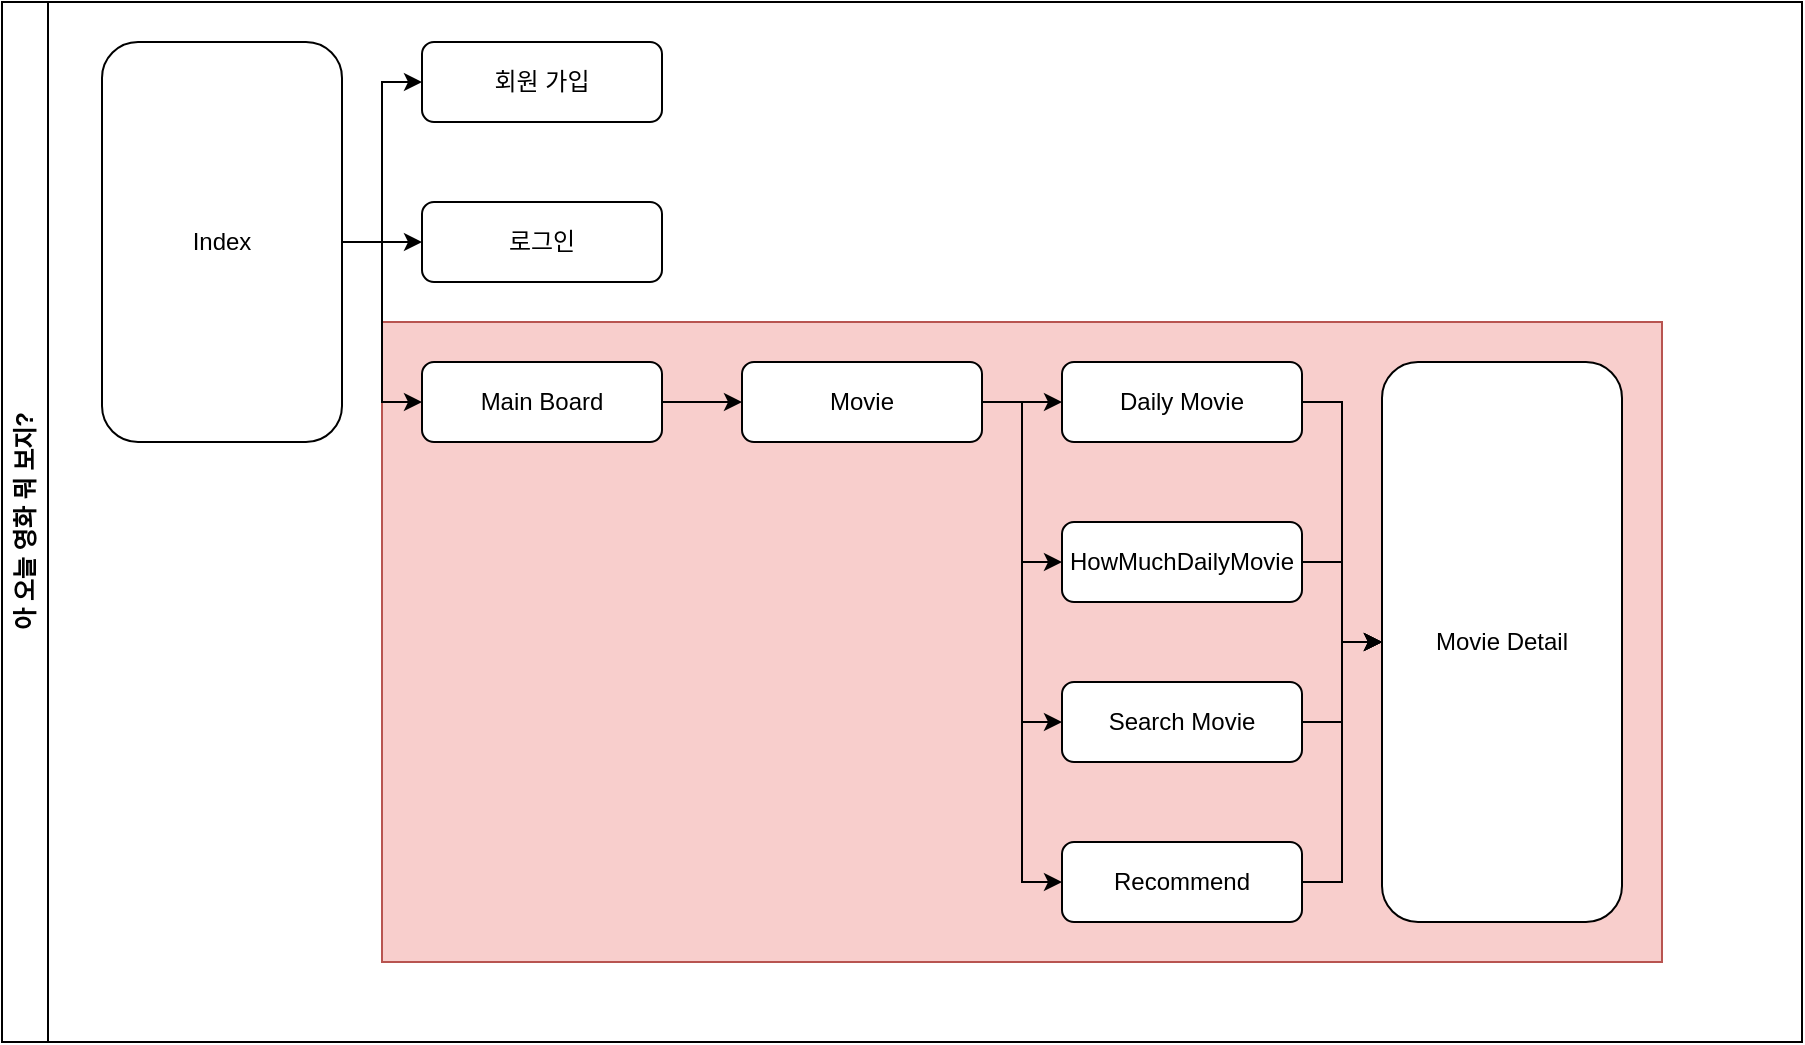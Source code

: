 <mxfile version="21.5.0" type="device">
  <diagram id="C5RBs43oDa-KdzZeNtuy" name="Page-1">
    <mxGraphModel dx="1845" dy="758" grid="1" gridSize="10" guides="1" tooltips="1" connect="1" arrows="1" fold="1" page="1" pageScale="1" pageWidth="827" pageHeight="1169" math="0" shadow="0">
      <root>
        <mxCell id="WIyWlLk6GJQsqaUBKTNV-0" />
        <mxCell id="WIyWlLk6GJQsqaUBKTNV-1" parent="WIyWlLk6GJQsqaUBKTNV-0" />
        <mxCell id="hwws32fir45dFJUQl7Kh-0" value="아 오늘 영화 뭐 보지?" style="swimlane;horizontal=0;whiteSpace=wrap;html=1;glass=0;swimlaneLine=1;rounded=0;shadow=0;" parent="WIyWlLk6GJQsqaUBKTNV-1" vertex="1">
          <mxGeometry x="-10" y="20" width="900" height="520" as="geometry">
            <mxRectangle x="-10" y="20" width="40" height="150" as="alternateBounds" />
          </mxGeometry>
        </mxCell>
        <mxCell id="hwws32fir45dFJUQl7Kh-8" value="" style="rounded=0;whiteSpace=wrap;html=1;fillColor=#f8cecc;strokeColor=#b85450;" parent="hwws32fir45dFJUQl7Kh-0" vertex="1">
          <mxGeometry x="190" y="160" width="640" height="320" as="geometry" />
        </mxCell>
        <mxCell id="hwws32fir45dFJUQl7Kh-12" style="edgeStyle=orthogonalEdgeStyle;rounded=0;orthogonalLoop=1;jettySize=auto;html=1;exitX=1;exitY=0.5;exitDx=0;exitDy=0;entryX=0;entryY=0.5;entryDx=0;entryDy=0;" parent="hwws32fir45dFJUQl7Kh-0" source="hwws32fir45dFJUQl7Kh-2" target="hwws32fir45dFJUQl7Kh-3" edge="1">
          <mxGeometry relative="1" as="geometry" />
        </mxCell>
        <mxCell id="hwws32fir45dFJUQl7Kh-13" style="edgeStyle=orthogonalEdgeStyle;rounded=0;orthogonalLoop=1;jettySize=auto;html=1;exitX=1;exitY=0.5;exitDx=0;exitDy=0;entryX=0;entryY=0.5;entryDx=0;entryDy=0;" parent="hwws32fir45dFJUQl7Kh-0" source="hwws32fir45dFJUQl7Kh-2" target="hwws32fir45dFJUQl7Kh-4" edge="1">
          <mxGeometry relative="1" as="geometry" />
        </mxCell>
        <mxCell id="hwws32fir45dFJUQl7Kh-14" style="edgeStyle=orthogonalEdgeStyle;rounded=0;orthogonalLoop=1;jettySize=auto;html=1;exitX=1;exitY=0.5;exitDx=0;exitDy=0;entryX=0;entryY=0.5;entryDx=0;entryDy=0;" parent="hwws32fir45dFJUQl7Kh-0" source="hwws32fir45dFJUQl7Kh-2" target="hwws32fir45dFJUQl7Kh-5" edge="1">
          <mxGeometry relative="1" as="geometry" />
        </mxCell>
        <mxCell id="hwws32fir45dFJUQl7Kh-2" value="Index" style="rounded=1;whiteSpace=wrap;html=1;" parent="hwws32fir45dFJUQl7Kh-0" vertex="1">
          <mxGeometry x="50" y="20" width="120" height="200" as="geometry" />
        </mxCell>
        <mxCell id="hwws32fir45dFJUQl7Kh-3" value="회원 가입" style="rounded=1;whiteSpace=wrap;html=1;" parent="hwws32fir45dFJUQl7Kh-0" vertex="1">
          <mxGeometry x="210" y="20" width="120" height="40" as="geometry" />
        </mxCell>
        <mxCell id="hwws32fir45dFJUQl7Kh-4" value="로그인" style="rounded=1;whiteSpace=wrap;html=1;" parent="hwws32fir45dFJUQl7Kh-0" vertex="1">
          <mxGeometry x="210" y="100" width="120" height="40" as="geometry" />
        </mxCell>
        <mxCell id="hwws32fir45dFJUQl7Kh-15" style="edgeStyle=orthogonalEdgeStyle;rounded=0;orthogonalLoop=1;jettySize=auto;html=1;exitX=1;exitY=0.5;exitDx=0;exitDy=0;entryX=0;entryY=0.5;entryDx=0;entryDy=0;" parent="hwws32fir45dFJUQl7Kh-0" source="hwws32fir45dFJUQl7Kh-5" target="hwws32fir45dFJUQl7Kh-6" edge="1">
          <mxGeometry relative="1" as="geometry" />
        </mxCell>
        <mxCell id="hwws32fir45dFJUQl7Kh-5" value="Main Board" style="rounded=1;whiteSpace=wrap;html=1;" parent="hwws32fir45dFJUQl7Kh-0" vertex="1">
          <mxGeometry x="210" y="180" width="120" height="40" as="geometry" />
        </mxCell>
        <mxCell id="hwws32fir45dFJUQl7Kh-16" style="edgeStyle=orthogonalEdgeStyle;rounded=0;orthogonalLoop=1;jettySize=auto;html=1;exitX=1;exitY=0.5;exitDx=0;exitDy=0;entryX=0;entryY=0.5;entryDx=0;entryDy=0;" parent="hwws32fir45dFJUQl7Kh-0" source="hwws32fir45dFJUQl7Kh-6" target="hwws32fir45dFJUQl7Kh-7" edge="1">
          <mxGeometry relative="1" as="geometry" />
        </mxCell>
        <mxCell id="hwws32fir45dFJUQl7Kh-20" style="edgeStyle=orthogonalEdgeStyle;rounded=0;orthogonalLoop=1;jettySize=auto;html=1;exitX=1;exitY=0.5;exitDx=0;exitDy=0;entryX=0;entryY=0.5;entryDx=0;entryDy=0;" parent="hwws32fir45dFJUQl7Kh-0" source="hwws32fir45dFJUQl7Kh-6" target="hwws32fir45dFJUQl7Kh-9" edge="1">
          <mxGeometry relative="1" as="geometry" />
        </mxCell>
        <mxCell id="hwws32fir45dFJUQl7Kh-21" style="edgeStyle=orthogonalEdgeStyle;rounded=0;orthogonalLoop=1;jettySize=auto;html=1;exitX=1;exitY=0.5;exitDx=0;exitDy=0;entryX=0;entryY=0.5;entryDx=0;entryDy=0;" parent="hwws32fir45dFJUQl7Kh-0" source="hwws32fir45dFJUQl7Kh-6" target="hwws32fir45dFJUQl7Kh-10" edge="1">
          <mxGeometry relative="1" as="geometry" />
        </mxCell>
        <mxCell id="T60NfcxMs8EbnqR4W_t9-1" style="edgeStyle=orthogonalEdgeStyle;rounded=0;orthogonalLoop=1;jettySize=auto;html=1;exitX=1;exitY=0.5;exitDx=0;exitDy=0;entryX=0;entryY=0.5;entryDx=0;entryDy=0;" parent="hwws32fir45dFJUQl7Kh-0" source="hwws32fir45dFJUQl7Kh-6" target="T60NfcxMs8EbnqR4W_t9-0" edge="1">
          <mxGeometry relative="1" as="geometry" />
        </mxCell>
        <mxCell id="hwws32fir45dFJUQl7Kh-6" value="Movie" style="rounded=1;whiteSpace=wrap;html=1;" parent="hwws32fir45dFJUQl7Kh-0" vertex="1">
          <mxGeometry x="370" y="180" width="120" height="40" as="geometry" />
        </mxCell>
        <mxCell id="hwws32fir45dFJUQl7Kh-17" style="edgeStyle=orthogonalEdgeStyle;rounded=0;orthogonalLoop=1;jettySize=auto;html=1;exitX=1;exitY=0.5;exitDx=0;exitDy=0;entryX=0;entryY=0.5;entryDx=0;entryDy=0;" parent="hwws32fir45dFJUQl7Kh-0" source="hwws32fir45dFJUQl7Kh-7" target="hwws32fir45dFJUQl7Kh-11" edge="1">
          <mxGeometry relative="1" as="geometry" />
        </mxCell>
        <mxCell id="hwws32fir45dFJUQl7Kh-7" value="Daily Movie" style="rounded=1;whiteSpace=wrap;html=1;" parent="hwws32fir45dFJUQl7Kh-0" vertex="1">
          <mxGeometry x="530" y="180" width="120" height="40" as="geometry" />
        </mxCell>
        <mxCell id="hwws32fir45dFJUQl7Kh-18" style="edgeStyle=orthogonalEdgeStyle;rounded=0;orthogonalLoop=1;jettySize=auto;html=1;exitX=1;exitY=0.5;exitDx=0;exitDy=0;" parent="hwws32fir45dFJUQl7Kh-0" source="hwws32fir45dFJUQl7Kh-9" target="hwws32fir45dFJUQl7Kh-11" edge="1">
          <mxGeometry relative="1" as="geometry" />
        </mxCell>
        <mxCell id="hwws32fir45dFJUQl7Kh-9" value="HowMuchDailyMovie" style="rounded=1;whiteSpace=wrap;html=1;" parent="hwws32fir45dFJUQl7Kh-0" vertex="1">
          <mxGeometry x="530" y="260" width="120" height="40" as="geometry" />
        </mxCell>
        <mxCell id="hwws32fir45dFJUQl7Kh-19" style="edgeStyle=orthogonalEdgeStyle;rounded=0;orthogonalLoop=1;jettySize=auto;html=1;exitX=1;exitY=0.5;exitDx=0;exitDy=0;" parent="hwws32fir45dFJUQl7Kh-0" source="hwws32fir45dFJUQl7Kh-10" target="hwws32fir45dFJUQl7Kh-11" edge="1">
          <mxGeometry relative="1" as="geometry" />
        </mxCell>
        <mxCell id="hwws32fir45dFJUQl7Kh-10" value="Search Movie" style="rounded=1;whiteSpace=wrap;html=1;" parent="hwws32fir45dFJUQl7Kh-0" vertex="1">
          <mxGeometry x="530" y="340" width="120" height="40" as="geometry" />
        </mxCell>
        <mxCell id="hwws32fir45dFJUQl7Kh-11" value="Movie Detail" style="rounded=1;whiteSpace=wrap;html=1;" parent="hwws32fir45dFJUQl7Kh-0" vertex="1">
          <mxGeometry x="690" y="180" width="120" height="280" as="geometry" />
        </mxCell>
        <mxCell id="T60NfcxMs8EbnqR4W_t9-2" style="edgeStyle=orthogonalEdgeStyle;rounded=0;orthogonalLoop=1;jettySize=auto;html=1;exitX=1;exitY=0.5;exitDx=0;exitDy=0;entryX=0;entryY=0.5;entryDx=0;entryDy=0;" parent="hwws32fir45dFJUQl7Kh-0" source="T60NfcxMs8EbnqR4W_t9-0" target="hwws32fir45dFJUQl7Kh-11" edge="1">
          <mxGeometry relative="1" as="geometry" />
        </mxCell>
        <mxCell id="T60NfcxMs8EbnqR4W_t9-0" value="Recommend" style="rounded=1;whiteSpace=wrap;html=1;" parent="hwws32fir45dFJUQl7Kh-0" vertex="1">
          <mxGeometry x="530" y="420" width="120" height="40" as="geometry" />
        </mxCell>
      </root>
    </mxGraphModel>
  </diagram>
</mxfile>
